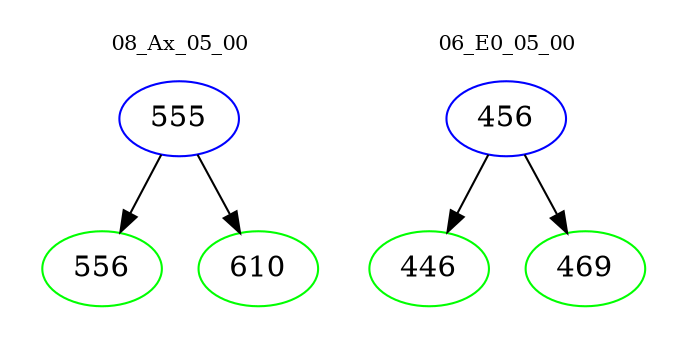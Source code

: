 digraph{
subgraph cluster_0 {
color = white
label = "08_Ax_05_00";
fontsize=10;
T0_555 [label="555", color="blue"]
T0_555 -> T0_556 [color="black"]
T0_556 [label="556", color="green"]
T0_555 -> T0_610 [color="black"]
T0_610 [label="610", color="green"]
}
subgraph cluster_1 {
color = white
label = "06_E0_05_00";
fontsize=10;
T1_456 [label="456", color="blue"]
T1_456 -> T1_446 [color="black"]
T1_446 [label="446", color="green"]
T1_456 -> T1_469 [color="black"]
T1_469 [label="469", color="green"]
}
}

